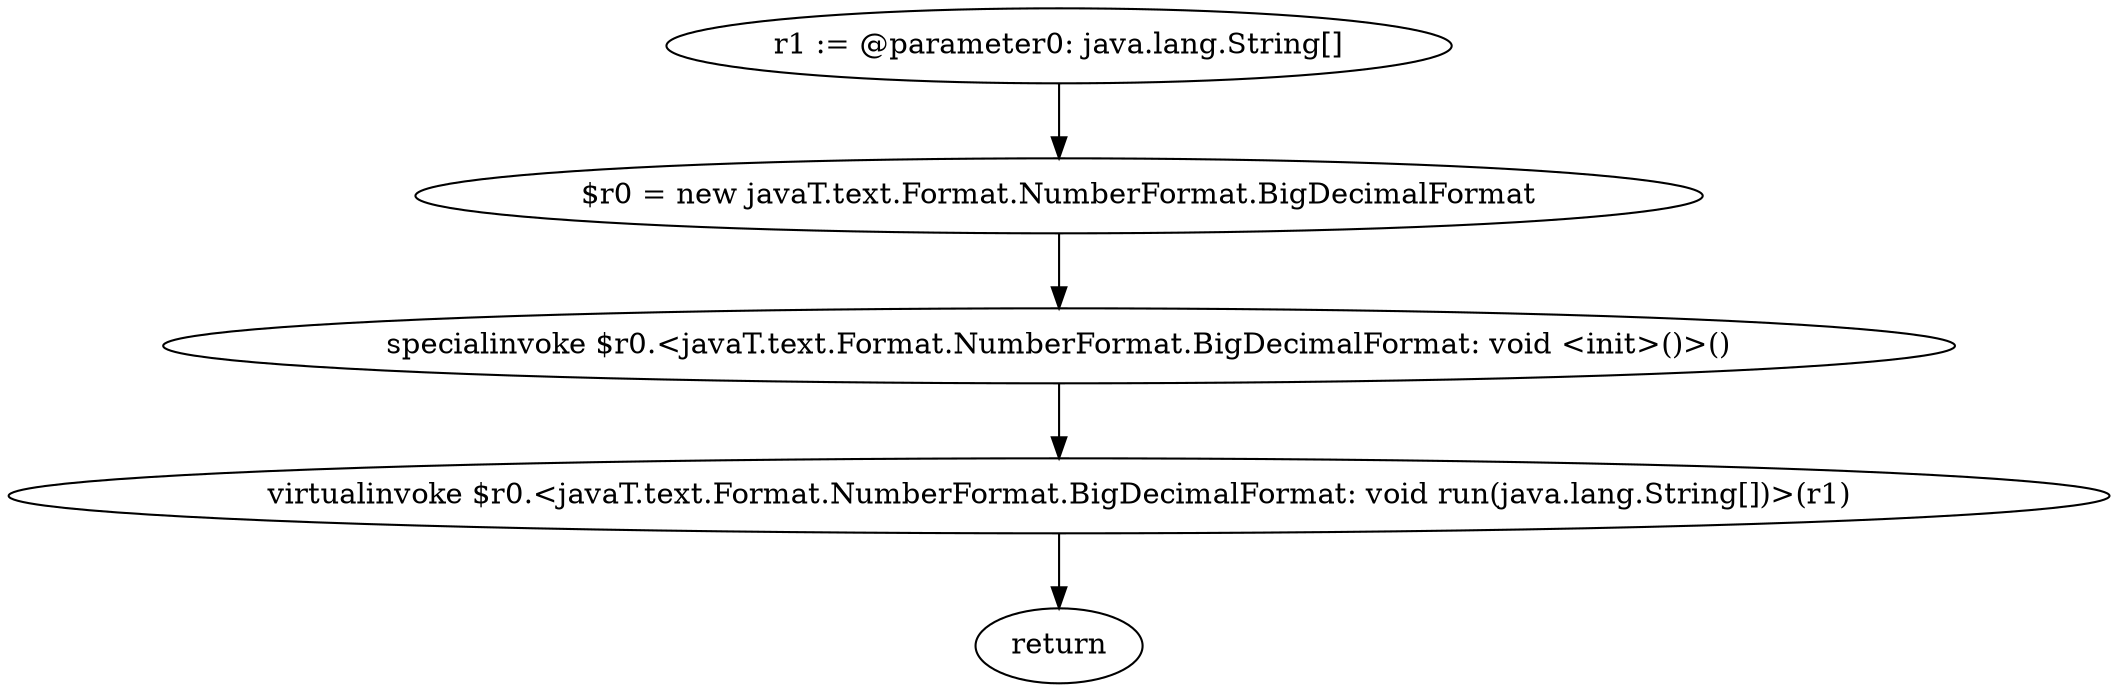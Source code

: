 digraph "unitGraph" {
    "r1 := @parameter0: java.lang.String[]"
    "$r0 = new javaT.text.Format.NumberFormat.BigDecimalFormat"
    "specialinvoke $r0.<javaT.text.Format.NumberFormat.BigDecimalFormat: void <init>()>()"
    "virtualinvoke $r0.<javaT.text.Format.NumberFormat.BigDecimalFormat: void run(java.lang.String[])>(r1)"
    "return"
    "r1 := @parameter0: java.lang.String[]"->"$r0 = new javaT.text.Format.NumberFormat.BigDecimalFormat";
    "$r0 = new javaT.text.Format.NumberFormat.BigDecimalFormat"->"specialinvoke $r0.<javaT.text.Format.NumberFormat.BigDecimalFormat: void <init>()>()";
    "specialinvoke $r0.<javaT.text.Format.NumberFormat.BigDecimalFormat: void <init>()>()"->"virtualinvoke $r0.<javaT.text.Format.NumberFormat.BigDecimalFormat: void run(java.lang.String[])>(r1)";
    "virtualinvoke $r0.<javaT.text.Format.NumberFormat.BigDecimalFormat: void run(java.lang.String[])>(r1)"->"return";
}
